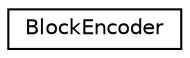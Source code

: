 digraph "圖形化之類別階層"
{
 // LATEX_PDF_SIZE
  edge [fontname="Helvetica",fontsize="10",labelfontname="Helvetica",labelfontsize="10"];
  node [fontname="Helvetica",fontsize="10",shape=record];
  rankdir="LR";
  Node0 [label="BlockEncoder",height=0.2,width=0.4,color="black", fillcolor="white", style="filled",URL="$classBlockEncoder.html",tooltip=" "];
}
